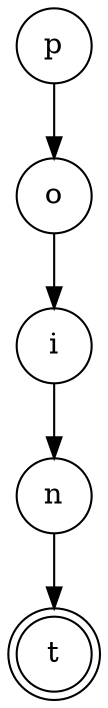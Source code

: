 digraph {   
    node [shape = doublecircle, color = black] t ;
    node [shape = circle];
    node [color= black];
    p -> o -> i -> n -> t;	
}